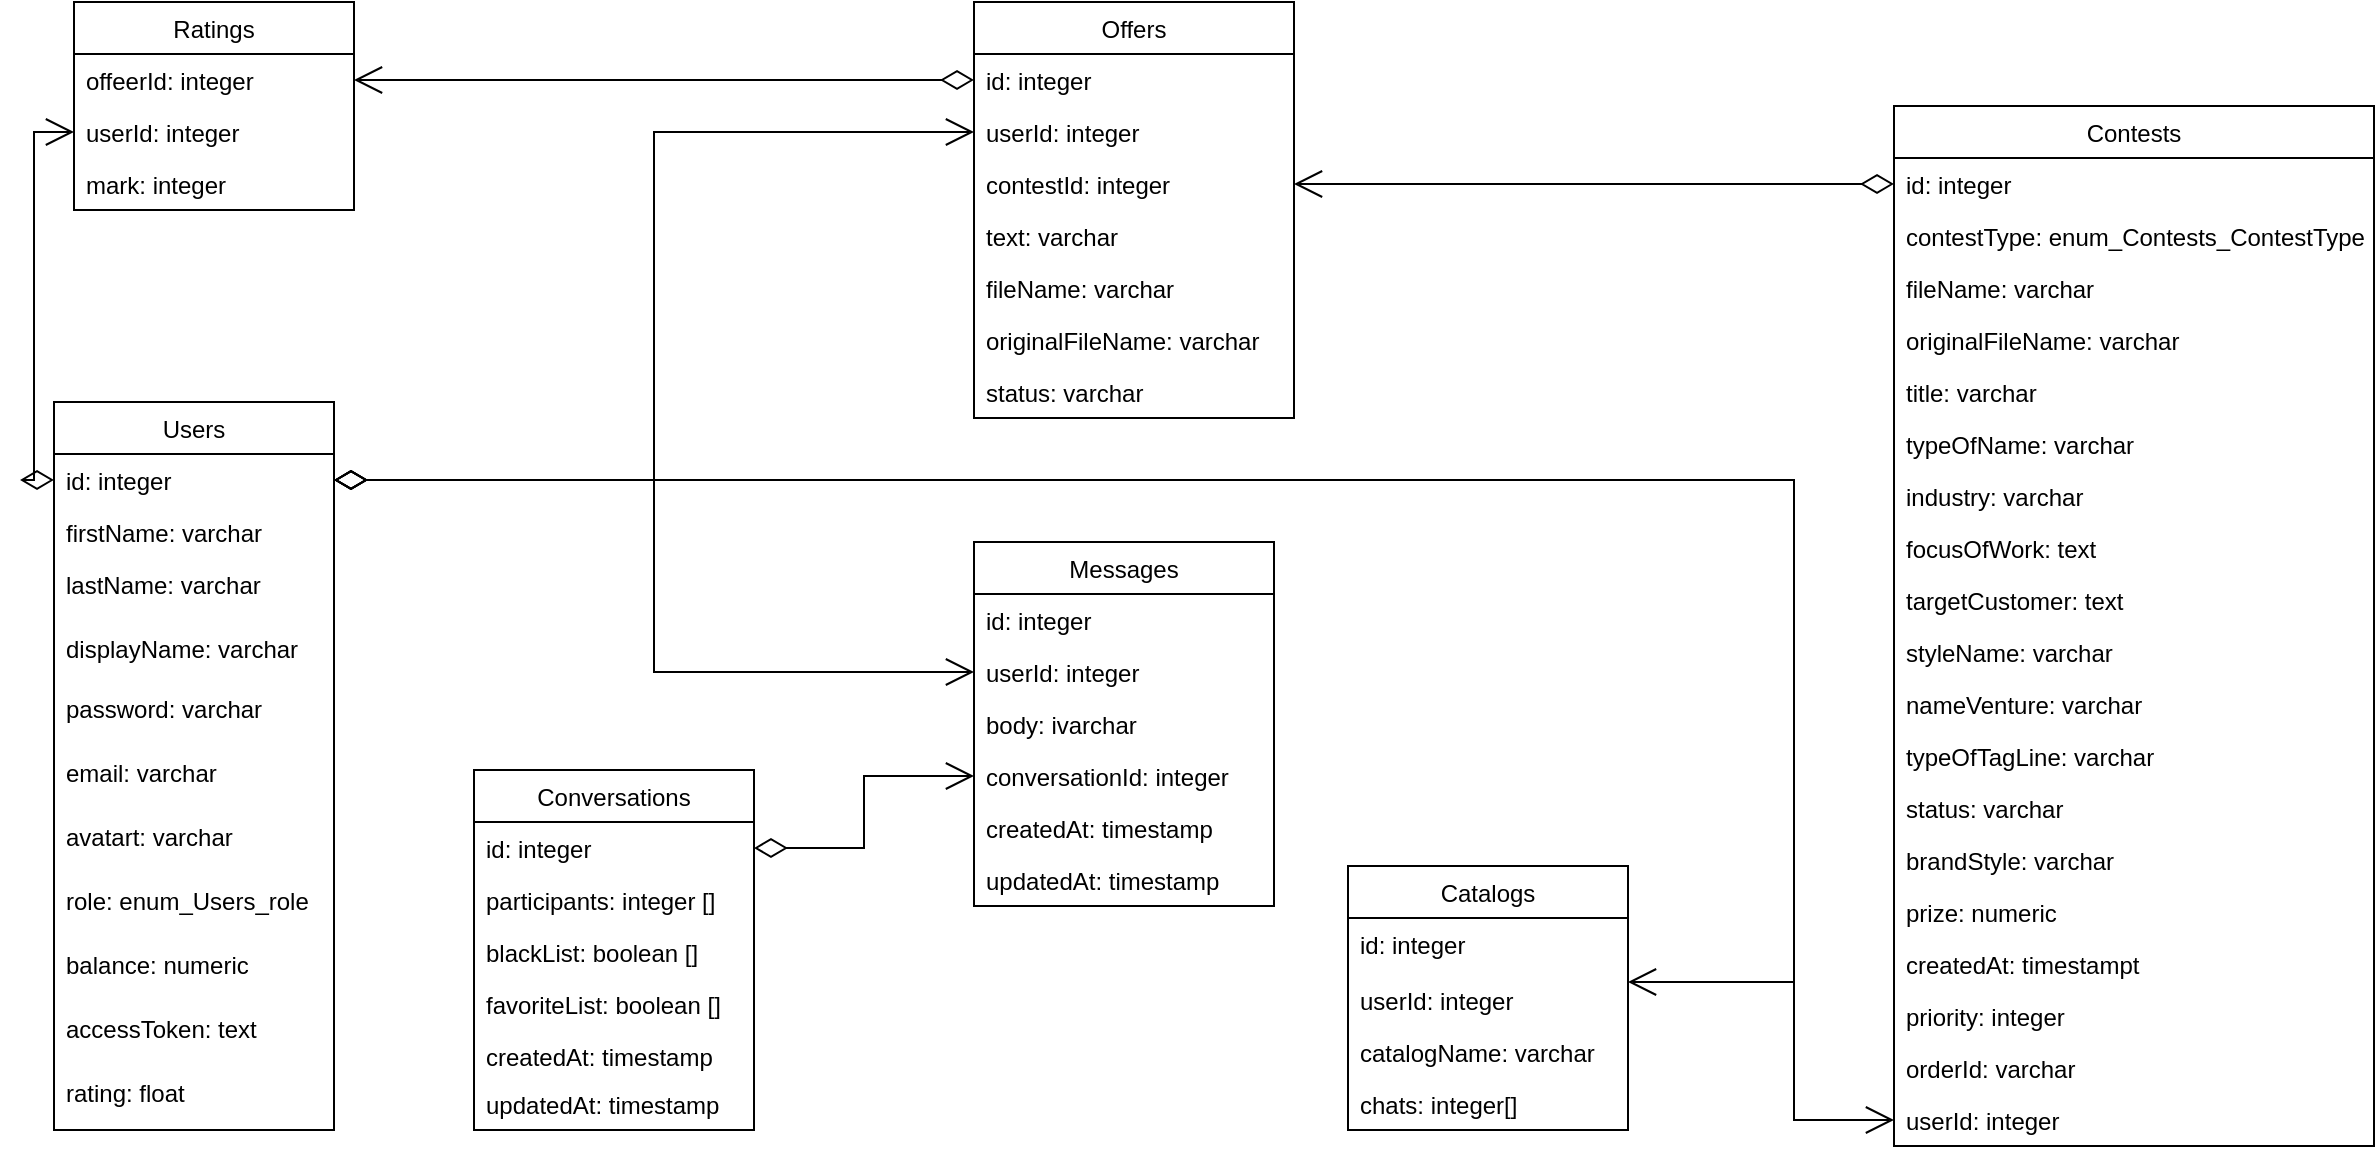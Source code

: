 <mxfile version="15.5.0" type="device"><diagram id="WDV9yrQDfXDkchj3plU-" name="Page-1"><mxGraphModel dx="1186" dy="557" grid="1" gridSize="10" guides="1" tooltips="1" connect="1" arrows="1" fold="1" page="1" pageScale="1" pageWidth="827" pageHeight="1169" math="0" shadow="0"><root><mxCell id="0"/><mxCell id="1" parent="0"/><mxCell id="TUHTA5lcSLK-DvAYN4yp-1" value="Users" style="swimlane;fontStyle=0;childLayout=stackLayout;horizontal=1;startSize=26;fillColor=none;horizontalStack=0;resizeParent=1;resizeParentMax=0;resizeLast=0;collapsible=1;marginBottom=0;" parent="1" vertex="1"><mxGeometry x="40" y="240" width="140" height="364" as="geometry"/></mxCell><mxCell id="TUHTA5lcSLK-DvAYN4yp-2" value="id: integer" style="text;strokeColor=none;fillColor=none;align=left;verticalAlign=top;spacingLeft=4;spacingRight=4;overflow=hidden;rotatable=0;points=[[0,0.5],[1,0.5]];portConstraint=eastwest;" parent="TUHTA5lcSLK-DvAYN4yp-1" vertex="1"><mxGeometry y="26" width="140" height="26" as="geometry"/></mxCell><mxCell id="TUHTA5lcSLK-DvAYN4yp-3" value="firstName: varchar" style="text;strokeColor=none;fillColor=none;align=left;verticalAlign=top;spacingLeft=4;spacingRight=4;overflow=hidden;rotatable=0;points=[[0,0.5],[1,0.5]];portConstraint=eastwest;" parent="TUHTA5lcSLK-DvAYN4yp-1" vertex="1"><mxGeometry y="52" width="140" height="26" as="geometry"/></mxCell><mxCell id="TUHTA5lcSLK-DvAYN4yp-4" value="lastName: varchar" style="text;strokeColor=none;fillColor=none;align=left;verticalAlign=top;spacingLeft=4;spacingRight=4;overflow=hidden;rotatable=0;points=[[0,0.5],[1,0.5]];portConstraint=eastwest;" parent="TUHTA5lcSLK-DvAYN4yp-1" vertex="1"><mxGeometry y="78" width="140" height="32" as="geometry"/></mxCell><mxCell id="TUHTA5lcSLK-DvAYN4yp-6" value="displayName: varchar" style="text;strokeColor=none;fillColor=none;align=left;verticalAlign=top;spacingLeft=4;spacingRight=4;overflow=hidden;rotatable=0;points=[[0,0.5],[1,0.5]];portConstraint=eastwest;" parent="TUHTA5lcSLK-DvAYN4yp-1" vertex="1"><mxGeometry y="110" width="140" height="30" as="geometry"/></mxCell><mxCell id="TUHTA5lcSLK-DvAYN4yp-5" value="password: varchar" style="text;strokeColor=none;fillColor=none;align=left;verticalAlign=top;spacingLeft=4;spacingRight=4;overflow=hidden;rotatable=0;points=[[0,0.5],[1,0.5]];portConstraint=eastwest;" parent="TUHTA5lcSLK-DvAYN4yp-1" vertex="1"><mxGeometry y="140" width="140" height="32" as="geometry"/></mxCell><mxCell id="TUHTA5lcSLK-DvAYN4yp-7" value="email: varchar" style="text;strokeColor=none;fillColor=none;align=left;verticalAlign=top;spacingLeft=4;spacingRight=4;overflow=hidden;rotatable=0;points=[[0,0.5],[1,0.5]];portConstraint=eastwest;" parent="TUHTA5lcSLK-DvAYN4yp-1" vertex="1"><mxGeometry y="172" width="140" height="32" as="geometry"/></mxCell><mxCell id="TUHTA5lcSLK-DvAYN4yp-8" value="avatart: varchar" style="text;strokeColor=none;fillColor=none;align=left;verticalAlign=top;spacingLeft=4;spacingRight=4;overflow=hidden;rotatable=0;points=[[0,0.5],[1,0.5]];portConstraint=eastwest;" parent="TUHTA5lcSLK-DvAYN4yp-1" vertex="1"><mxGeometry y="204" width="140" height="32" as="geometry"/></mxCell><mxCell id="TUHTA5lcSLK-DvAYN4yp-9" value="role: enum_Users_role" style="text;strokeColor=none;fillColor=none;align=left;verticalAlign=top;spacingLeft=4;spacingRight=4;overflow=hidden;rotatable=0;points=[[0,0.5],[1,0.5]];portConstraint=eastwest;" parent="TUHTA5lcSLK-DvAYN4yp-1" vertex="1"><mxGeometry y="236" width="140" height="32" as="geometry"/></mxCell><mxCell id="TUHTA5lcSLK-DvAYN4yp-10" value="balance: numeric" style="text;strokeColor=none;fillColor=none;align=left;verticalAlign=top;spacingLeft=4;spacingRight=4;overflow=hidden;rotatable=0;points=[[0,0.5],[1,0.5]];portConstraint=eastwest;" parent="TUHTA5lcSLK-DvAYN4yp-1" vertex="1"><mxGeometry y="268" width="140" height="32" as="geometry"/></mxCell><mxCell id="TUHTA5lcSLK-DvAYN4yp-11" value="accessToken: text" style="text;strokeColor=none;fillColor=none;align=left;verticalAlign=top;spacingLeft=4;spacingRight=4;overflow=hidden;rotatable=0;points=[[0,0.5],[1,0.5]];portConstraint=eastwest;" parent="TUHTA5lcSLK-DvAYN4yp-1" vertex="1"><mxGeometry y="300" width="140" height="32" as="geometry"/></mxCell><mxCell id="TUHTA5lcSLK-DvAYN4yp-12" value="rating: float" style="text;strokeColor=none;fillColor=none;align=left;verticalAlign=top;spacingLeft=4;spacingRight=4;overflow=hidden;rotatable=0;points=[[0,0.5],[1,0.5]];portConstraint=eastwest;" parent="TUHTA5lcSLK-DvAYN4yp-1" vertex="1"><mxGeometry y="332" width="140" height="32" as="geometry"/></mxCell><mxCell id="TUHTA5lcSLK-DvAYN4yp-27" value="Contests" style="swimlane;fontStyle=0;childLayout=stackLayout;horizontal=1;startSize=26;fillColor=none;horizontalStack=0;resizeParent=1;resizeParentMax=0;resizeLast=0;collapsible=1;marginBottom=0;" parent="1" vertex="1"><mxGeometry x="960" y="92" width="240" height="520" as="geometry"/></mxCell><mxCell id="TUHTA5lcSLK-DvAYN4yp-28" value="id: integer" style="text;strokeColor=none;fillColor=none;align=left;verticalAlign=top;spacingLeft=4;spacingRight=4;overflow=hidden;rotatable=0;points=[[0,0.5],[1,0.5]];portConstraint=eastwest;" parent="TUHTA5lcSLK-DvAYN4yp-27" vertex="1"><mxGeometry y="26" width="240" height="26" as="geometry"/></mxCell><mxCell id="TUHTA5lcSLK-DvAYN4yp-29" value="contestType: enum_Contests_ContestType" style="text;strokeColor=none;fillColor=none;align=left;verticalAlign=top;spacingLeft=4;spacingRight=4;overflow=hidden;rotatable=0;points=[[0,0.5],[1,0.5]];portConstraint=eastwest;" parent="TUHTA5lcSLK-DvAYN4yp-27" vertex="1"><mxGeometry y="52" width="240" height="26" as="geometry"/></mxCell><mxCell id="TUHTA5lcSLK-DvAYN4yp-30" value="fileName: varchar" style="text;strokeColor=none;fillColor=none;align=left;verticalAlign=top;spacingLeft=4;spacingRight=4;overflow=hidden;rotatable=0;points=[[0,0.5],[1,0.5]];portConstraint=eastwest;" parent="TUHTA5lcSLK-DvAYN4yp-27" vertex="1"><mxGeometry y="78" width="240" height="26" as="geometry"/></mxCell><mxCell id="TUHTA5lcSLK-DvAYN4yp-31" value="originalFileName: varchar" style="text;strokeColor=none;fillColor=none;align=left;verticalAlign=top;spacingLeft=4;spacingRight=4;overflow=hidden;rotatable=0;points=[[0,0.5],[1,0.5]];portConstraint=eastwest;" parent="TUHTA5lcSLK-DvAYN4yp-27" vertex="1"><mxGeometry y="104" width="240" height="26" as="geometry"/></mxCell><mxCell id="TUHTA5lcSLK-DvAYN4yp-32" value="title: varchar" style="text;strokeColor=none;fillColor=none;align=left;verticalAlign=top;spacingLeft=4;spacingRight=4;overflow=hidden;rotatable=0;points=[[0,0.5],[1,0.5]];portConstraint=eastwest;" parent="TUHTA5lcSLK-DvAYN4yp-27" vertex="1"><mxGeometry y="130" width="240" height="26" as="geometry"/></mxCell><mxCell id="TUHTA5lcSLK-DvAYN4yp-33" value="typeOfName: varchar" style="text;strokeColor=none;fillColor=none;align=left;verticalAlign=top;spacingLeft=4;spacingRight=4;overflow=hidden;rotatable=0;points=[[0,0.5],[1,0.5]];portConstraint=eastwest;" parent="TUHTA5lcSLK-DvAYN4yp-27" vertex="1"><mxGeometry y="156" width="240" height="26" as="geometry"/></mxCell><mxCell id="TUHTA5lcSLK-DvAYN4yp-34" value="industry: varchar" style="text;strokeColor=none;fillColor=none;align=left;verticalAlign=top;spacingLeft=4;spacingRight=4;overflow=hidden;rotatable=0;points=[[0,0.5],[1,0.5]];portConstraint=eastwest;" parent="TUHTA5lcSLK-DvAYN4yp-27" vertex="1"><mxGeometry y="182" width="240" height="26" as="geometry"/></mxCell><mxCell id="TUHTA5lcSLK-DvAYN4yp-35" value="focusOfWork: text" style="text;strokeColor=none;fillColor=none;align=left;verticalAlign=top;spacingLeft=4;spacingRight=4;overflow=hidden;rotatable=0;points=[[0,0.5],[1,0.5]];portConstraint=eastwest;" parent="TUHTA5lcSLK-DvAYN4yp-27" vertex="1"><mxGeometry y="208" width="240" height="26" as="geometry"/></mxCell><mxCell id="TUHTA5lcSLK-DvAYN4yp-36" value="targetCustomer: text" style="text;strokeColor=none;fillColor=none;align=left;verticalAlign=top;spacingLeft=4;spacingRight=4;overflow=hidden;rotatable=0;points=[[0,0.5],[1,0.5]];portConstraint=eastwest;" parent="TUHTA5lcSLK-DvAYN4yp-27" vertex="1"><mxGeometry y="234" width="240" height="26" as="geometry"/></mxCell><mxCell id="TUHTA5lcSLK-DvAYN4yp-37" value="styleName: varchar" style="text;strokeColor=none;fillColor=none;align=left;verticalAlign=top;spacingLeft=4;spacingRight=4;overflow=hidden;rotatable=0;points=[[0,0.5],[1,0.5]];portConstraint=eastwest;" parent="TUHTA5lcSLK-DvAYN4yp-27" vertex="1"><mxGeometry y="260" width="240" height="26" as="geometry"/></mxCell><mxCell id="TUHTA5lcSLK-DvAYN4yp-38" value="nameVenture: varchar" style="text;strokeColor=none;fillColor=none;align=left;verticalAlign=top;spacingLeft=4;spacingRight=4;overflow=hidden;rotatable=0;points=[[0,0.5],[1,0.5]];portConstraint=eastwest;" parent="TUHTA5lcSLK-DvAYN4yp-27" vertex="1"><mxGeometry y="286" width="240" height="26" as="geometry"/></mxCell><mxCell id="TUHTA5lcSLK-DvAYN4yp-39" value="typeOfTagLine: varchar" style="text;strokeColor=none;fillColor=none;align=left;verticalAlign=top;spacingLeft=4;spacingRight=4;overflow=hidden;rotatable=0;points=[[0,0.5],[1,0.5]];portConstraint=eastwest;" parent="TUHTA5lcSLK-DvAYN4yp-27" vertex="1"><mxGeometry y="312" width="240" height="26" as="geometry"/></mxCell><mxCell id="TUHTA5lcSLK-DvAYN4yp-40" value="status: varchar" style="text;strokeColor=none;fillColor=none;align=left;verticalAlign=top;spacingLeft=4;spacingRight=4;overflow=hidden;rotatable=0;points=[[0,0.5],[1,0.5]];portConstraint=eastwest;" parent="TUHTA5lcSLK-DvAYN4yp-27" vertex="1"><mxGeometry y="338" width="240" height="26" as="geometry"/></mxCell><mxCell id="TUHTA5lcSLK-DvAYN4yp-41" value="brandStyle: varchar" style="text;strokeColor=none;fillColor=none;align=left;verticalAlign=top;spacingLeft=4;spacingRight=4;overflow=hidden;rotatable=0;points=[[0,0.5],[1,0.5]];portConstraint=eastwest;" parent="TUHTA5lcSLK-DvAYN4yp-27" vertex="1"><mxGeometry y="364" width="240" height="26" as="geometry"/></mxCell><mxCell id="TUHTA5lcSLK-DvAYN4yp-42" value="prize: numeric" style="text;strokeColor=none;fillColor=none;align=left;verticalAlign=top;spacingLeft=4;spacingRight=4;overflow=hidden;rotatable=0;points=[[0,0.5],[1,0.5]];portConstraint=eastwest;" parent="TUHTA5lcSLK-DvAYN4yp-27" vertex="1"><mxGeometry y="390" width="240" height="26" as="geometry"/></mxCell><mxCell id="TUHTA5lcSLK-DvAYN4yp-43" value="createdAt: timestampt" style="text;strokeColor=none;fillColor=none;align=left;verticalAlign=top;spacingLeft=4;spacingRight=4;overflow=hidden;rotatable=0;points=[[0,0.5],[1,0.5]];portConstraint=eastwest;" parent="TUHTA5lcSLK-DvAYN4yp-27" vertex="1"><mxGeometry y="416" width="240" height="26" as="geometry"/></mxCell><mxCell id="TUHTA5lcSLK-DvAYN4yp-44" value="priority: integer" style="text;strokeColor=none;fillColor=none;align=left;verticalAlign=top;spacingLeft=4;spacingRight=4;overflow=hidden;rotatable=0;points=[[0,0.5],[1,0.5]];portConstraint=eastwest;" parent="TUHTA5lcSLK-DvAYN4yp-27" vertex="1"><mxGeometry y="442" width="240" height="26" as="geometry"/></mxCell><mxCell id="TUHTA5lcSLK-DvAYN4yp-45" value="orderId: varchar" style="text;strokeColor=none;fillColor=none;align=left;verticalAlign=top;spacingLeft=4;spacingRight=4;overflow=hidden;rotatable=0;points=[[0,0.5],[1,0.5]];portConstraint=eastwest;" parent="TUHTA5lcSLK-DvAYN4yp-27" vertex="1"><mxGeometry y="468" width="240" height="26" as="geometry"/></mxCell><mxCell id="TUHTA5lcSLK-DvAYN4yp-46" value="userId: integer" style="text;strokeColor=none;fillColor=none;align=left;verticalAlign=top;spacingLeft=4;spacingRight=4;overflow=hidden;rotatable=0;points=[[0,0.5],[1,0.5]];portConstraint=eastwest;" parent="TUHTA5lcSLK-DvAYN4yp-27" vertex="1"><mxGeometry y="494" width="240" height="26" as="geometry"/></mxCell><mxCell id="TUHTA5lcSLK-DvAYN4yp-51" value="Ratings" style="swimlane;fontStyle=0;childLayout=stackLayout;horizontal=1;startSize=26;fillColor=none;horizontalStack=0;resizeParent=1;resizeParentMax=0;resizeLast=0;collapsible=1;marginBottom=0;" parent="1" vertex="1"><mxGeometry x="50" y="40" width="140" height="104" as="geometry"/></mxCell><mxCell id="TUHTA5lcSLK-DvAYN4yp-52" value="offeerId: integer" style="text;strokeColor=none;fillColor=none;align=left;verticalAlign=top;spacingLeft=4;spacingRight=4;overflow=hidden;rotatable=0;points=[[0,0.5],[1,0.5]];portConstraint=eastwest;" parent="TUHTA5lcSLK-DvAYN4yp-51" vertex="1"><mxGeometry y="26" width="140" height="26" as="geometry"/></mxCell><mxCell id="TUHTA5lcSLK-DvAYN4yp-53" value="userId: integer" style="text;strokeColor=none;fillColor=none;align=left;verticalAlign=top;spacingLeft=4;spacingRight=4;overflow=hidden;rotatable=0;points=[[0,0.5],[1,0.5]];portConstraint=eastwest;" parent="TUHTA5lcSLK-DvAYN4yp-51" vertex="1"><mxGeometry y="52" width="140" height="26" as="geometry"/></mxCell><mxCell id="TUHTA5lcSLK-DvAYN4yp-54" value="mark: integer" style="text;strokeColor=none;fillColor=none;align=left;verticalAlign=top;spacingLeft=4;spacingRight=4;overflow=hidden;rotatable=0;points=[[0,0.5],[1,0.5]];portConstraint=eastwest;" parent="TUHTA5lcSLK-DvAYN4yp-51" vertex="1"><mxGeometry y="78" width="140" height="26" as="geometry"/></mxCell><mxCell id="TUHTA5lcSLK-DvAYN4yp-58" value="" style="endArrow=open;html=1;endSize=12;startArrow=diamondThin;startSize=14;startFill=0;edgeStyle=orthogonalEdgeStyle;rounded=0;exitX=0;exitY=0.5;exitDx=0;exitDy=0;" parent="1" source="TUHTA5lcSLK-DvAYN4yp-2" target="TUHTA5lcSLK-DvAYN4yp-53" edge="1"><mxGeometry relative="1" as="geometry"><mxPoint x="240" y="130" as="sourcePoint"/><mxPoint x="400" y="130" as="targetPoint"/></mxGeometry></mxCell><mxCell id="TUHTA5lcSLK-DvAYN4yp-62" value="Offers" style="swimlane;fontStyle=0;childLayout=stackLayout;horizontal=1;startSize=26;fillColor=none;horizontalStack=0;resizeParent=1;resizeParentMax=0;resizeLast=0;collapsible=1;marginBottom=0;" parent="1" vertex="1"><mxGeometry x="500" y="40" width="160" height="208" as="geometry"/></mxCell><mxCell id="TUHTA5lcSLK-DvAYN4yp-63" value="id: integer" style="text;strokeColor=none;fillColor=none;align=left;verticalAlign=top;spacingLeft=4;spacingRight=4;overflow=hidden;rotatable=0;points=[[0,0.5],[1,0.5]];portConstraint=eastwest;" parent="TUHTA5lcSLK-DvAYN4yp-62" vertex="1"><mxGeometry y="26" width="160" height="26" as="geometry"/></mxCell><mxCell id="TUHTA5lcSLK-DvAYN4yp-64" value="userId: integer" style="text;strokeColor=none;fillColor=none;align=left;verticalAlign=top;spacingLeft=4;spacingRight=4;overflow=hidden;rotatable=0;points=[[0,0.5],[1,0.5]];portConstraint=eastwest;" parent="TUHTA5lcSLK-DvAYN4yp-62" vertex="1"><mxGeometry y="52" width="160" height="26" as="geometry"/></mxCell><mxCell id="TUHTA5lcSLK-DvAYN4yp-65" value="contestId: integer" style="text;strokeColor=none;fillColor=none;align=left;verticalAlign=top;spacingLeft=4;spacingRight=4;overflow=hidden;rotatable=0;points=[[0,0.5],[1,0.5]];portConstraint=eastwest;" parent="TUHTA5lcSLK-DvAYN4yp-62" vertex="1"><mxGeometry y="78" width="160" height="26" as="geometry"/></mxCell><mxCell id="TUHTA5lcSLK-DvAYN4yp-66" value="text: varchar" style="text;strokeColor=none;fillColor=none;align=left;verticalAlign=top;spacingLeft=4;spacingRight=4;overflow=hidden;rotatable=0;points=[[0,0.5],[1,0.5]];portConstraint=eastwest;" parent="TUHTA5lcSLK-DvAYN4yp-62" vertex="1"><mxGeometry y="104" width="160" height="26" as="geometry"/></mxCell><mxCell id="TUHTA5lcSLK-DvAYN4yp-79" value="fileName: varchar" style="text;strokeColor=none;fillColor=none;align=left;verticalAlign=top;spacingLeft=4;spacingRight=4;overflow=hidden;rotatable=0;points=[[0,0.5],[1,0.5]];portConstraint=eastwest;" parent="TUHTA5lcSLK-DvAYN4yp-62" vertex="1"><mxGeometry y="130" width="160" height="26" as="geometry"/></mxCell><mxCell id="TUHTA5lcSLK-DvAYN4yp-80" value="originalFileName: varchar" style="text;strokeColor=none;fillColor=none;align=left;verticalAlign=top;spacingLeft=4;spacingRight=4;overflow=hidden;rotatable=0;points=[[0,0.5],[1,0.5]];portConstraint=eastwest;" parent="TUHTA5lcSLK-DvAYN4yp-62" vertex="1"><mxGeometry y="156" width="160" height="26" as="geometry"/></mxCell><mxCell id="TUHTA5lcSLK-DvAYN4yp-81" value="status: varchar" style="text;strokeColor=none;fillColor=none;align=left;verticalAlign=top;spacingLeft=4;spacingRight=4;overflow=hidden;rotatable=0;points=[[0,0.5],[1,0.5]];portConstraint=eastwest;" parent="TUHTA5lcSLK-DvAYN4yp-62" vertex="1"><mxGeometry y="182" width="160" height="26" as="geometry"/></mxCell><mxCell id="TUHTA5lcSLK-DvAYN4yp-82" value="" style="endArrow=open;html=1;endSize=12;startArrow=diamondThin;startSize=14;startFill=0;edgeStyle=orthogonalEdgeStyle;rounded=0;" parent="1" source="TUHTA5lcSLK-DvAYN4yp-2" target="TUHTA5lcSLK-DvAYN4yp-64" edge="1"><mxGeometry relative="1" as="geometry"><mxPoint x="20" y="290" as="sourcePoint"/><mxPoint x="170" y="290" as="targetPoint"/></mxGeometry></mxCell><mxCell id="TUHTA5lcSLK-DvAYN4yp-85" value="" style="endArrow=open;html=1;endSize=12;startArrow=diamondThin;startSize=14;startFill=0;edgeStyle=orthogonalEdgeStyle;rounded=0;" parent="1" source="TUHTA5lcSLK-DvAYN4yp-63" target="TUHTA5lcSLK-DvAYN4yp-52" edge="1"><mxGeometry relative="1" as="geometry"><mxPoint x="30" y="350" as="sourcePoint"/><mxPoint x="190" y="350" as="targetPoint"/></mxGeometry></mxCell><mxCell id="TUHTA5lcSLK-DvAYN4yp-87" value="" style="endArrow=open;html=1;endSize=12;startArrow=diamondThin;startSize=14;startFill=0;edgeStyle=orthogonalEdgeStyle;rounded=0;" parent="1" source="TUHTA5lcSLK-DvAYN4yp-28" target="TUHTA5lcSLK-DvAYN4yp-65" edge="1"><mxGeometry relative="1" as="geometry"><mxPoint x="30" y="380" as="sourcePoint"/><mxPoint x="190" y="380" as="targetPoint"/></mxGeometry></mxCell><mxCell id="TUHTA5lcSLK-DvAYN4yp-89" value="" style="endArrow=open;html=1;endSize=12;startArrow=diamondThin;startSize=14;startFill=0;edgeStyle=orthogonalEdgeStyle;rounded=0;" parent="1" source="TUHTA5lcSLK-DvAYN4yp-2" target="TUHTA5lcSLK-DvAYN4yp-92" edge="1"><mxGeometry relative="1" as="geometry"><mxPoint x="220" y="370" as="sourcePoint"/><mxPoint x="380" y="370" as="targetPoint"/></mxGeometry></mxCell><mxCell id="TUHTA5lcSLK-DvAYN4yp-90" value="Messages" style="swimlane;fontStyle=0;childLayout=stackLayout;horizontal=1;startSize=26;fillColor=none;horizontalStack=0;resizeParent=1;resizeParentMax=0;resizeLast=0;collapsible=1;marginBottom=0;" parent="1" vertex="1"><mxGeometry x="500" y="310" width="150" height="182" as="geometry"/></mxCell><mxCell id="TUHTA5lcSLK-DvAYN4yp-91" value="id: integer" style="text;strokeColor=none;fillColor=none;align=left;verticalAlign=top;spacingLeft=4;spacingRight=4;overflow=hidden;rotatable=0;points=[[0,0.5],[1,0.5]];portConstraint=eastwest;" parent="TUHTA5lcSLK-DvAYN4yp-90" vertex="1"><mxGeometry y="26" width="150" height="26" as="geometry"/></mxCell><mxCell id="TUHTA5lcSLK-DvAYN4yp-92" value="userId: integer" style="text;strokeColor=none;fillColor=none;align=left;verticalAlign=top;spacingLeft=4;spacingRight=4;overflow=hidden;rotatable=0;points=[[0,0.5],[1,0.5]];portConstraint=eastwest;" parent="TUHTA5lcSLK-DvAYN4yp-90" vertex="1"><mxGeometry y="52" width="150" height="26" as="geometry"/></mxCell><mxCell id="TUHTA5lcSLK-DvAYN4yp-93" value="body: ivarchar" style="text;strokeColor=none;fillColor=none;align=left;verticalAlign=top;spacingLeft=4;spacingRight=4;overflow=hidden;rotatable=0;points=[[0,0.5],[1,0.5]];portConstraint=eastwest;" parent="TUHTA5lcSLK-DvAYN4yp-90" vertex="1"><mxGeometry y="78" width="150" height="26" as="geometry"/></mxCell><mxCell id="TUHTA5lcSLK-DvAYN4yp-94" value="conversationId: integer" style="text;strokeColor=none;fillColor=none;align=left;verticalAlign=top;spacingLeft=4;spacingRight=4;overflow=hidden;rotatable=0;points=[[0,0.5],[1,0.5]];portConstraint=eastwest;" parent="TUHTA5lcSLK-DvAYN4yp-90" vertex="1"><mxGeometry y="104" width="150" height="26" as="geometry"/></mxCell><mxCell id="TUHTA5lcSLK-DvAYN4yp-95" value="createdAt: timestamp&#10;" style="text;strokeColor=none;fillColor=none;align=left;verticalAlign=top;spacingLeft=4;spacingRight=4;overflow=hidden;rotatable=0;points=[[0,0.5],[1,0.5]];portConstraint=eastwest;" parent="TUHTA5lcSLK-DvAYN4yp-90" vertex="1"><mxGeometry y="130" width="150" height="26" as="geometry"/></mxCell><mxCell id="TUHTA5lcSLK-DvAYN4yp-96" value="updatedAt: timestamp&#10;" style="text;strokeColor=none;fillColor=none;align=left;verticalAlign=top;spacingLeft=4;spacingRight=4;overflow=hidden;rotatable=0;points=[[0,0.5],[1,0.5]];portConstraint=eastwest;" parent="TUHTA5lcSLK-DvAYN4yp-90" vertex="1"><mxGeometry y="156" width="150" height="26" as="geometry"/></mxCell><mxCell id="TUHTA5lcSLK-DvAYN4yp-101" value="Conversations" style="swimlane;fontStyle=0;childLayout=stackLayout;horizontal=1;startSize=26;fillColor=none;horizontalStack=0;resizeParent=1;resizeParentMax=0;resizeLast=0;collapsible=1;marginBottom=0;" parent="1" vertex="1"><mxGeometry x="250" y="424" width="140" height="180" as="geometry"/></mxCell><mxCell id="TUHTA5lcSLK-DvAYN4yp-102" value="id: integer" style="text;strokeColor=none;fillColor=none;align=left;verticalAlign=top;spacingLeft=4;spacingRight=4;overflow=hidden;rotatable=0;points=[[0,0.5],[1,0.5]];portConstraint=eastwest;" parent="TUHTA5lcSLK-DvAYN4yp-101" vertex="1"><mxGeometry y="26" width="140" height="26" as="geometry"/></mxCell><mxCell id="TUHTA5lcSLK-DvAYN4yp-103" value="participants: integer []" style="text;strokeColor=none;fillColor=none;align=left;verticalAlign=top;spacingLeft=4;spacingRight=4;overflow=hidden;rotatable=0;points=[[0,0.5],[1,0.5]];portConstraint=eastwest;" parent="TUHTA5lcSLK-DvAYN4yp-101" vertex="1"><mxGeometry y="52" width="140" height="26" as="geometry"/></mxCell><mxCell id="TUHTA5lcSLK-DvAYN4yp-105" value="blackList: boolean []" style="text;strokeColor=none;fillColor=none;align=left;verticalAlign=top;spacingLeft=4;spacingRight=4;overflow=hidden;rotatable=0;points=[[0,0.5],[1,0.5]];portConstraint=eastwest;" parent="TUHTA5lcSLK-DvAYN4yp-101" vertex="1"><mxGeometry y="78" width="140" height="26" as="geometry"/></mxCell><mxCell id="TUHTA5lcSLK-DvAYN4yp-106" value="favoriteList: boolean []" style="text;strokeColor=none;fillColor=none;align=left;verticalAlign=top;spacingLeft=4;spacingRight=4;overflow=hidden;rotatable=0;points=[[0,0.5],[1,0.5]];portConstraint=eastwest;" parent="TUHTA5lcSLK-DvAYN4yp-101" vertex="1"><mxGeometry y="104" width="140" height="26" as="geometry"/></mxCell><mxCell id="TUHTA5lcSLK-DvAYN4yp-107" value="createdAt: timestamp&#10;" style="text;strokeColor=none;fillColor=none;align=left;verticalAlign=top;spacingLeft=4;spacingRight=4;overflow=hidden;rotatable=0;points=[[0,0.5],[1,0.5]];portConstraint=eastwest;" parent="TUHTA5lcSLK-DvAYN4yp-101" vertex="1"><mxGeometry y="130" width="140" height="24" as="geometry"/></mxCell><mxCell id="TUHTA5lcSLK-DvAYN4yp-108" value="updatedAt: timestamp&#10;" style="text;strokeColor=none;fillColor=none;align=left;verticalAlign=top;spacingLeft=4;spacingRight=4;overflow=hidden;rotatable=0;points=[[0,0.5],[1,0.5]];portConstraint=eastwest;" parent="TUHTA5lcSLK-DvAYN4yp-101" vertex="1"><mxGeometry y="154" width="140" height="26" as="geometry"/></mxCell><mxCell id="TUHTA5lcSLK-DvAYN4yp-109" value="" style="endArrow=open;html=1;endSize=12;startArrow=diamondThin;startSize=14;startFill=0;edgeStyle=orthogonalEdgeStyle;rounded=0;" parent="1" source="TUHTA5lcSLK-DvAYN4yp-102" target="TUHTA5lcSLK-DvAYN4yp-94" edge="1"><mxGeometry relative="1" as="geometry"><mxPoint x="530" y="660" as="sourcePoint"/><mxPoint x="690" y="660" as="targetPoint"/></mxGeometry></mxCell><mxCell id="TUHTA5lcSLK-DvAYN4yp-112" value="Catalogs" style="swimlane;fontStyle=0;childLayout=stackLayout;horizontal=1;startSize=26;fillColor=none;horizontalStack=0;resizeParent=1;resizeParentMax=0;resizeLast=0;collapsible=1;marginBottom=0;" parent="1" vertex="1"><mxGeometry x="687" y="472" width="140" height="132" as="geometry"/></mxCell><mxCell id="TUHTA5lcSLK-DvAYN4yp-116" value="id: integer" style="text;strokeColor=none;fillColor=none;align=left;verticalAlign=top;spacingLeft=4;spacingRight=4;overflow=hidden;rotatable=0;points=[[0,0.5],[1,0.5]];portConstraint=eastwest;" parent="TUHTA5lcSLK-DvAYN4yp-112" vertex="1"><mxGeometry y="26" width="140" height="28" as="geometry"/></mxCell><mxCell id="TUHTA5lcSLK-DvAYN4yp-117" value="userId: integer" style="text;strokeColor=none;fillColor=none;align=left;verticalAlign=top;spacingLeft=4;spacingRight=4;overflow=hidden;rotatable=0;points=[[0,0.5],[1,0.5]];portConstraint=eastwest;" parent="TUHTA5lcSLK-DvAYN4yp-112" vertex="1"><mxGeometry y="54" width="140" height="26" as="geometry"/></mxCell><mxCell id="TUHTA5lcSLK-DvAYN4yp-115" value="catalogName: varchar" style="text;strokeColor=none;fillColor=none;align=left;verticalAlign=top;spacingLeft=4;spacingRight=4;overflow=hidden;rotatable=0;points=[[0,0.5],[1,0.5]];portConstraint=eastwest;" parent="TUHTA5lcSLK-DvAYN4yp-112" vertex="1"><mxGeometry y="80" width="140" height="26" as="geometry"/></mxCell><mxCell id="v234lBWgEg2L4Lkhhz7x-1" value="chats: integer[]" style="text;strokeColor=none;fillColor=none;align=left;verticalAlign=top;spacingLeft=4;spacingRight=4;overflow=hidden;rotatable=0;points=[[0,0.5],[1,0.5]];portConstraint=eastwest;" vertex="1" parent="TUHTA5lcSLK-DvAYN4yp-112"><mxGeometry y="106" width="140" height="26" as="geometry"/></mxCell><mxCell id="TUHTA5lcSLK-DvAYN4yp-133" value="" style="endArrow=open;html=1;endSize=12;startArrow=diamondThin;startSize=14;startFill=0;edgeStyle=orthogonalEdgeStyle;rounded=0;" parent="1" source="TUHTA5lcSLK-DvAYN4yp-2" target="TUHTA5lcSLK-DvAYN4yp-46" edge="1"><mxGeometry relative="1" as="geometry"><mxPoint x="120" y="680" as="sourcePoint"/><mxPoint x="270" y="670" as="targetPoint"/><Array as="points"><mxPoint x="910" y="279"/><mxPoint x="910" y="599"/></Array></mxGeometry></mxCell><mxCell id="in0QzKWFKPWTSHmUhYeT-4" value="" style="endArrow=open;html=1;endSize=12;startArrow=diamondThin;startSize=14;startFill=0;edgeStyle=orthogonalEdgeStyle;rounded=0;" parent="1" source="TUHTA5lcSLK-DvAYN4yp-2" target="TUHTA5lcSLK-DvAYN4yp-117" edge="1"><mxGeometry relative="1" as="geometry"><mxPoint x="210" y="351.5" as="sourcePoint"/><mxPoint x="370" y="351.5" as="targetPoint"/><Array as="points"><mxPoint x="910" y="279"/><mxPoint x="910" y="530"/></Array></mxGeometry></mxCell></root></mxGraphModel></diagram></mxfile>
